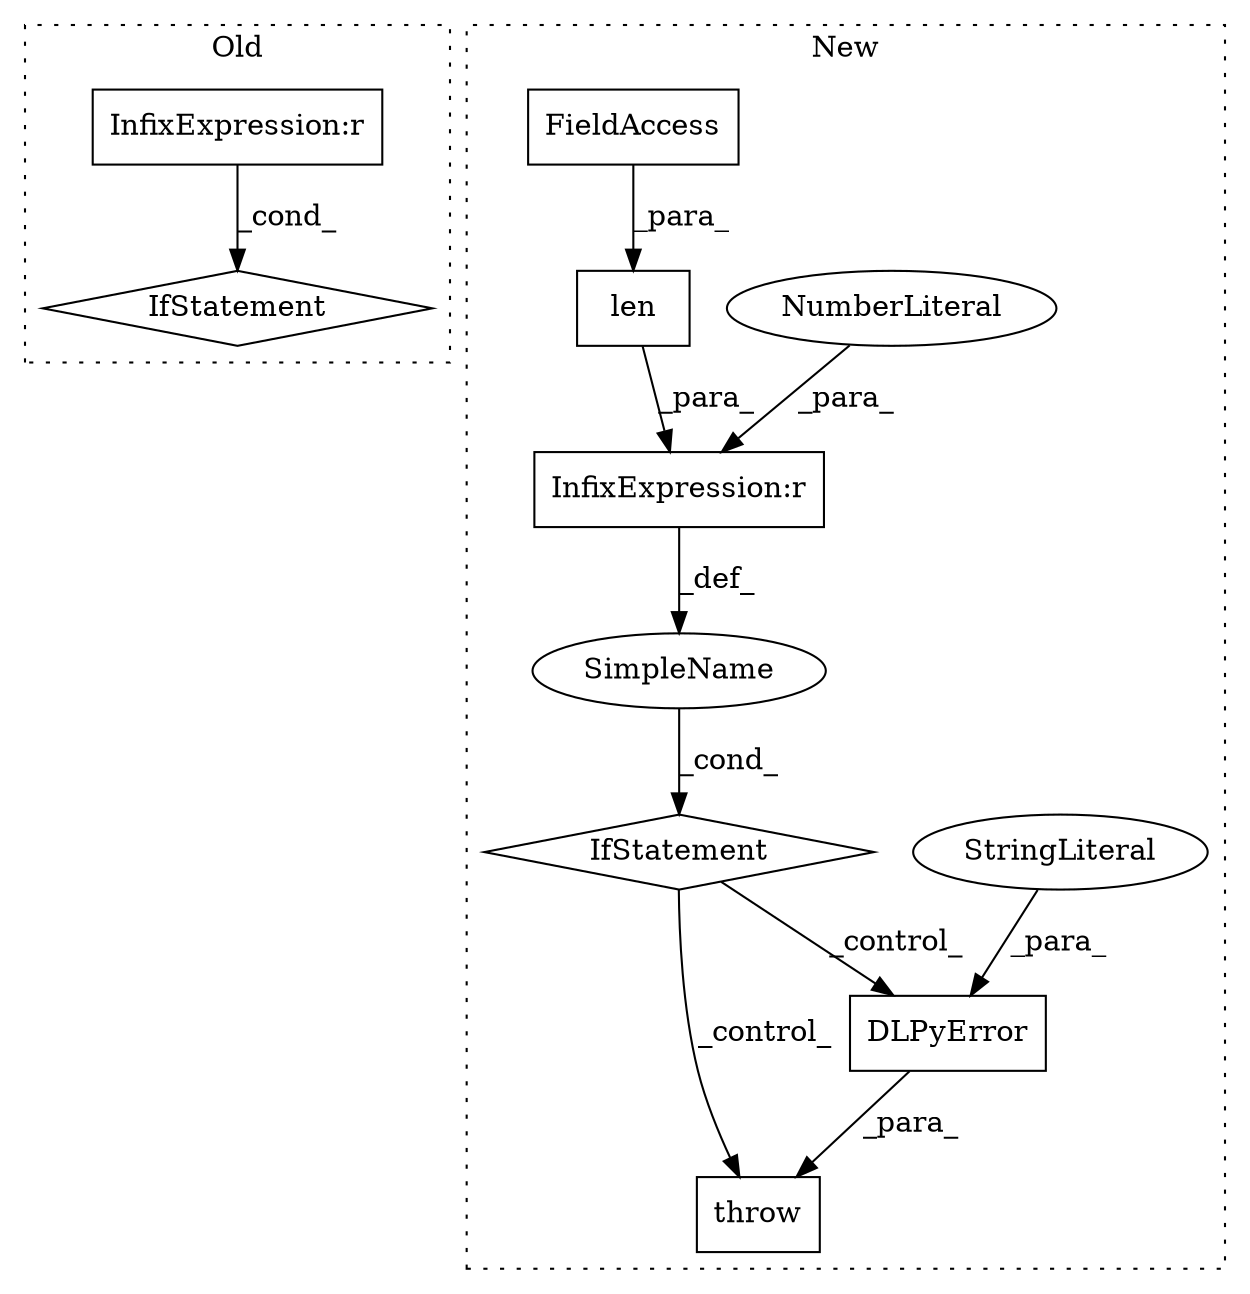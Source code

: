 digraph G {
subgraph cluster0 {
1 [label="IfStatement" a="25" s="10847,10870" l="4,2" shape="diamond"];
10 [label="InfixExpression:r" a="27" s="10862" l="4" shape="box"];
label = "Old";
style="dotted";
}
subgraph cluster1 {
2 [label="DLPyError" a="32" s="16217,16275" l="10,1" shape="box"];
3 [label="IfStatement" a="25" s="16168,16201" l="4,2" shape="diamond"];
4 [label="SimpleName" a="42" s="" l="" shape="ellipse"];
5 [label="StringLiteral" a="45" s="16227" l="48" shape="ellipse"];
6 [label="throw" a="53" s="16211" l="6" shape="box"];
7 [label="InfixExpression:r" a="27" s="16196" l="3" shape="box"];
8 [label="NumberLiteral" a="34" s="16199" l="1" shape="ellipse"];
9 [label="len" a="32" s="16185,16195" l="4,1" shape="box"];
11 [label="FieldAccess" a="22" s="16189" l="6" shape="box"];
label = "New";
style="dotted";
}
2 -> 6 [label="_para_"];
3 -> 6 [label="_control_"];
3 -> 2 [label="_control_"];
4 -> 3 [label="_cond_"];
5 -> 2 [label="_para_"];
7 -> 4 [label="_def_"];
8 -> 7 [label="_para_"];
9 -> 7 [label="_para_"];
10 -> 1 [label="_cond_"];
11 -> 9 [label="_para_"];
}
